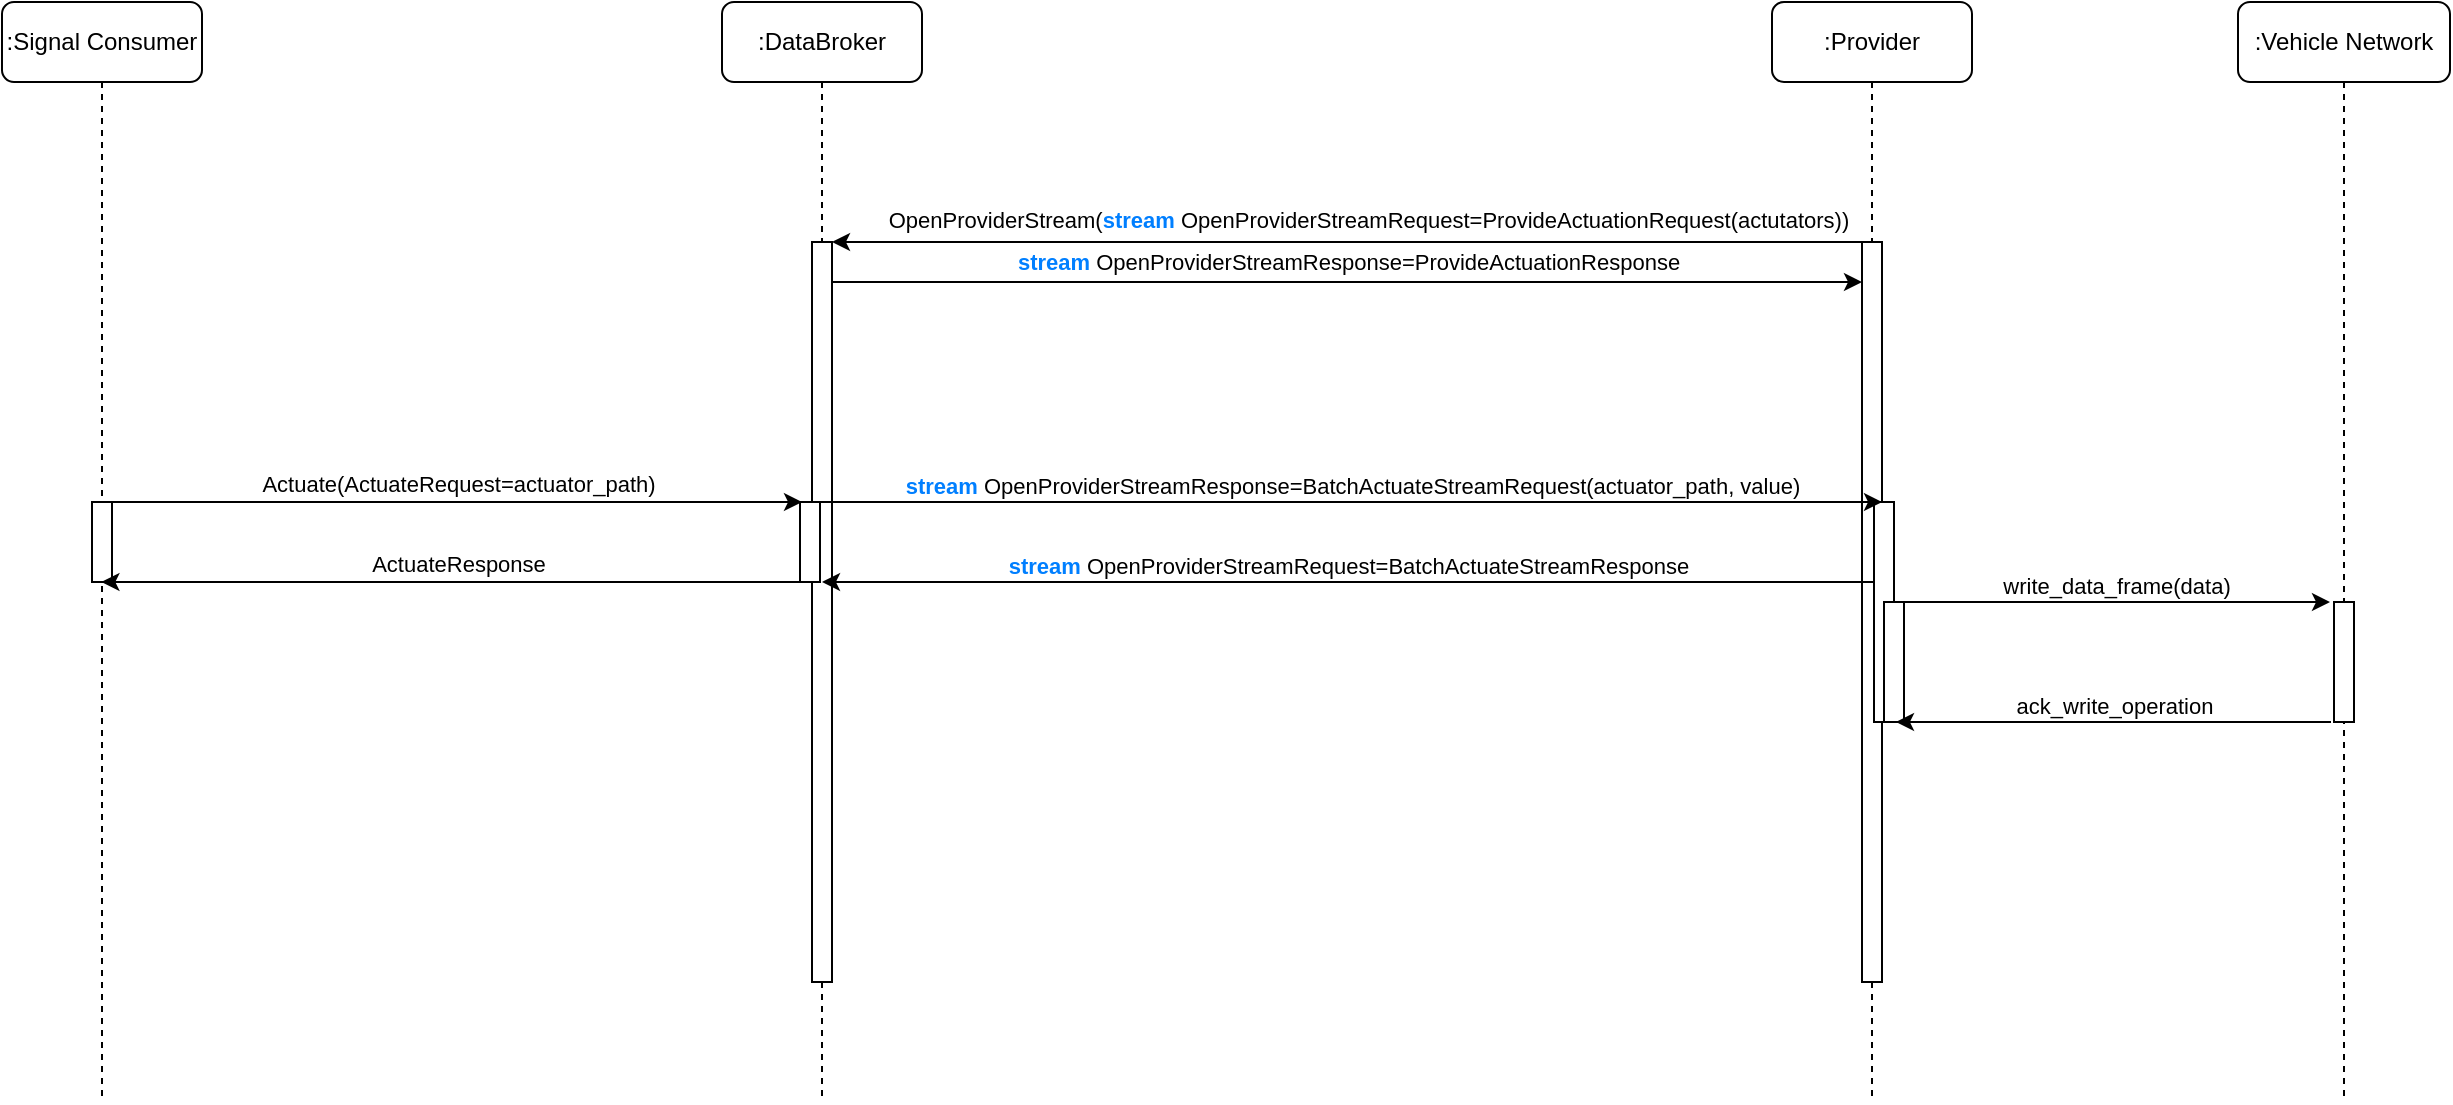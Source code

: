 <mxfile>
    <diagram name="Seite-1" id="DjCrLJOEe4nHxTjUXNSd">
        <mxGraphModel dx="1956" dy="1169" grid="1" gridSize="10" guides="1" tooltips="1" connect="1" arrows="1" fold="1" page="1" pageScale="1" pageWidth="827" pageHeight="1169" math="0" shadow="0">
            <root>
                <mxCell id="0"/>
                <mxCell id="1" parent="0"/>
                <mxCell id="sU0O0qOnpkfrYUOIyIDh-27" value=":DataBroker" style="shape=umlLifeline;perimeter=lifelinePerimeter;whiteSpace=wrap;html=1;container=1;collapsible=0;recursiveResize=0;outlineConnect=0;rounded=1;" parent="1" vertex="1">
                    <mxGeometry x="360" y="40" width="100" height="550" as="geometry"/>
                </mxCell>
                <mxCell id="56O69Gt65AHP2GdqeosO-17" value="" style="html=1;points=[[0,0,0,0,5],[0,1,0,0,-5],[1,0,0,0,5],[1,1,0,0,-5]];perimeter=orthogonalPerimeter;outlineConnect=0;targetShapes=umlLifeline;portConstraint=eastwest;newEdgeStyle={&quot;curved&quot;:0,&quot;rounded&quot;:0};" parent="sU0O0qOnpkfrYUOIyIDh-27" vertex="1">
                    <mxGeometry x="45" y="120" width="10" height="370" as="geometry"/>
                </mxCell>
                <mxCell id="56O69Gt65AHP2GdqeosO-10" value="" style="html=1;points=[[0,0,0,0,5],[0,1,0,0,-5],[1,0,0,0,5],[1,1,0,0,-5]];perimeter=orthogonalPerimeter;outlineConnect=0;targetShapes=umlLifeline;portConstraint=eastwest;newEdgeStyle={&quot;curved&quot;:0,&quot;rounded&quot;:0};" parent="sU0O0qOnpkfrYUOIyIDh-27" vertex="1">
                    <mxGeometry x="39" y="250" width="10" height="40" as="geometry"/>
                </mxCell>
                <mxCell id="sU0O0qOnpkfrYUOIyIDh-33" value=":Signal Consumer" style="shape=umlLifeline;perimeter=lifelinePerimeter;whiteSpace=wrap;html=1;container=1;collapsible=0;recursiveResize=0;outlineConnect=0;rounded=1;" parent="1" vertex="1">
                    <mxGeometry y="40" width="100" height="550" as="geometry"/>
                </mxCell>
                <mxCell id="56O69Gt65AHP2GdqeosO-4" value="" style="html=1;points=[[0,0,0,0,5],[0,1,0,0,-5],[1,0,0,0,5],[1,1,0,0,-5]];perimeter=orthogonalPerimeter;outlineConnect=0;targetShapes=umlLifeline;portConstraint=eastwest;newEdgeStyle={&quot;curved&quot;:0,&quot;rounded&quot;:0};" parent="sU0O0qOnpkfrYUOIyIDh-33" vertex="1">
                    <mxGeometry x="45" y="250" width="10" height="40" as="geometry"/>
                </mxCell>
                <mxCell id="sU0O0qOnpkfrYUOIyIDh-39" value=":Provider" style="shape=umlLifeline;perimeter=lifelinePerimeter;whiteSpace=wrap;html=1;container=1;collapsible=0;recursiveResize=0;outlineConnect=0;rounded=1;" parent="1" vertex="1">
                    <mxGeometry x="885" y="40" width="100" height="550" as="geometry"/>
                </mxCell>
                <mxCell id="56O69Gt65AHP2GdqeosO-18" value="" style="html=1;points=[[0,0,0,0,5],[0,1,0,0,-5],[1,0,0,0,5],[1,1,0,0,-5]];perimeter=orthogonalPerimeter;outlineConnect=0;targetShapes=umlLifeline;portConstraint=eastwest;newEdgeStyle={&quot;curved&quot;:0,&quot;rounded&quot;:0};" parent="sU0O0qOnpkfrYUOIyIDh-39" vertex="1">
                    <mxGeometry x="45" y="120" width="10" height="370" as="geometry"/>
                </mxCell>
                <mxCell id="THUKiZGTHPrwo03LJUuz-1" value="" style="html=1;points=[[0,0,0,0,5],[0,1,0,0,-5],[1,0,0,0,5],[1,1,0,0,-5]];perimeter=orthogonalPerimeter;outlineConnect=0;targetShapes=umlLifeline;portConstraint=eastwest;newEdgeStyle={&quot;curved&quot;:0,&quot;rounded&quot;:0};" parent="sU0O0qOnpkfrYUOIyIDh-39" vertex="1">
                    <mxGeometry x="51" y="250" width="10" height="110" as="geometry"/>
                </mxCell>
                <mxCell id="3" value="" style="html=1;points=[[0,0,0,0,5],[0,1,0,0,-5],[1,0,0,0,5],[1,1,0,0,-5]];perimeter=orthogonalPerimeter;outlineConnect=0;targetShapes=umlLifeline;portConstraint=eastwest;newEdgeStyle={&quot;curved&quot;:0,&quot;rounded&quot;:0};" vertex="1" parent="sU0O0qOnpkfrYUOIyIDh-39">
                    <mxGeometry x="56" y="300" width="10" height="60" as="geometry"/>
                </mxCell>
                <mxCell id="56O69Gt65AHP2GdqeosO-2" value=":Vehicle Network" style="shape=umlLifeline;perimeter=lifelinePerimeter;whiteSpace=wrap;html=1;container=1;collapsible=0;recursiveResize=0;outlineConnect=0;rounded=1;" parent="1" vertex="1">
                    <mxGeometry x="1118" y="40" width="106" height="550" as="geometry"/>
                </mxCell>
                <mxCell id="4" value="" style="html=1;points=[[0,0,0,0,5],[0,1,0,0,-5],[1,0,0,0,5],[1,1,0,0,-5]];perimeter=orthogonalPerimeter;outlineConnect=0;targetShapes=umlLifeline;portConstraint=eastwest;newEdgeStyle={&quot;curved&quot;:0,&quot;rounded&quot;:0};" vertex="1" parent="56O69Gt65AHP2GdqeosO-2">
                    <mxGeometry x="48" y="300" width="10" height="60" as="geometry"/>
                </mxCell>
                <mxCell id="56O69Gt65AHP2GdqeosO-14" value="" style="endArrow=classic;html=1;rounded=0;" parent="1" edge="1">
                    <mxGeometry relative="1" as="geometry">
                        <mxPoint x="405" y="330" as="sourcePoint"/>
                        <mxPoint x="49.7" y="330" as="targetPoint"/>
                    </mxGeometry>
                </mxCell>
                <mxCell id="56O69Gt65AHP2GdqeosO-15" value="ActuateResponse" style="edgeLabel;resizable=0;html=1;;align=center;verticalAlign=middle;" parent="56O69Gt65AHP2GdqeosO-14" connectable="0" vertex="1">
                    <mxGeometry relative="1" as="geometry">
                        <mxPoint y="-9" as="offset"/>
                    </mxGeometry>
                </mxCell>
                <mxCell id="56O69Gt65AHP2GdqeosO-12" value="" style="endArrow=classic;html=1;rounded=0;" parent="1" edge="1">
                    <mxGeometry relative="1" as="geometry">
                        <mxPoint x="55" y="290.0" as="sourcePoint"/>
                        <mxPoint x="400" y="290" as="targetPoint"/>
                    </mxGeometry>
                </mxCell>
                <mxCell id="56O69Gt65AHP2GdqeosO-13" value="Actuate(ActuateRequest=actuator_path)" style="edgeLabel;resizable=0;html=1;;align=center;verticalAlign=middle;" parent="56O69Gt65AHP2GdqeosO-12" connectable="0" vertex="1">
                    <mxGeometry relative="1" as="geometry">
                        <mxPoint y="-9" as="offset"/>
                    </mxGeometry>
                </mxCell>
                <mxCell id="56O69Gt65AHP2GdqeosO-19" value="" style="endArrow=classic;html=1;rounded=0;" parent="1" edge="1" source="56O69Gt65AHP2GdqeosO-18">
                    <mxGeometry relative="1" as="geometry">
                        <mxPoint x="925" y="160" as="sourcePoint"/>
                        <mxPoint x="415" y="160" as="targetPoint"/>
                    </mxGeometry>
                </mxCell>
                <mxCell id="56O69Gt65AHP2GdqeosO-20" value="OpenProviderStream(&lt;b&gt;&lt;font color=&quot;#007fff&quot;&gt;stream&lt;/font&gt;&lt;/b&gt;&amp;nbsp;OpenProviderStreamRequest=ProvideActuationRequest(actutators))" style="edgeLabel;resizable=0;html=1;;align=center;verticalAlign=middle;" parent="56O69Gt65AHP2GdqeosO-19" connectable="0" vertex="1">
                    <mxGeometry relative="1" as="geometry">
                        <mxPoint x="10" y="-11" as="offset"/>
                    </mxGeometry>
                </mxCell>
                <mxCell id="56O69Gt65AHP2GdqeosO-22" value="" style="endArrow=classic;html=1;rounded=0;" parent="1" edge="1" target="56O69Gt65AHP2GdqeosO-18">
                    <mxGeometry relative="1" as="geometry">
                        <mxPoint x="415.035" y="180" as="sourcePoint"/>
                        <mxPoint x="925.0" y="180.0" as="targetPoint"/>
                    </mxGeometry>
                </mxCell>
                <mxCell id="56O69Gt65AHP2GdqeosO-23" value="&lt;b&gt;&lt;font color=&quot;#007fff&quot;&gt;stream&lt;/font&gt;&lt;/b&gt;&amp;nbsp;OpenProviderStreamResponse=ProvideActuationResponse" style="edgeLabel;resizable=0;html=1;;align=center;verticalAlign=middle;" parent="56O69Gt65AHP2GdqeosO-22" connectable="0" vertex="1">
                    <mxGeometry relative="1" as="geometry">
                        <mxPoint y="-10" as="offset"/>
                    </mxGeometry>
                </mxCell>
                <mxCell id="56O69Gt65AHP2GdqeosO-38" value="" style="endArrow=classic;html=1;rounded=0;" parent="1" edge="1" source="THUKiZGTHPrwo03LJUuz-1">
                    <mxGeometry relative="1" as="geometry">
                        <mxPoint x="932" y="329.22" as="sourcePoint"/>
                        <mxPoint x="410" y="330" as="targetPoint"/>
                    </mxGeometry>
                </mxCell>
                <mxCell id="56O69Gt65AHP2GdqeosO-39" value="&lt;b&gt;&lt;font color=&quot;#007fff&quot;&gt;stream&lt;/font&gt;&lt;/b&gt;&amp;nbsp;OpenProviderStreamRequest=BatchActuateStreamResponse" style="edgeLabel;resizable=0;html=1;;align=center;verticalAlign=middle;" parent="56O69Gt65AHP2GdqeosO-38" connectable="0" vertex="1">
                    <mxGeometry relative="1" as="geometry">
                        <mxPoint y="-8" as="offset"/>
                    </mxGeometry>
                </mxCell>
                <mxCell id="56O69Gt65AHP2GdqeosO-40" value="" style="endArrow=classic;html=1;rounded=0;" parent="1" source="56O69Gt65AHP2GdqeosO-10" edge="1">
                    <mxGeometry relative="1" as="geometry">
                        <mxPoint x="415" y="290" as="sourcePoint"/>
                        <mxPoint x="940" y="290" as="targetPoint"/>
                    </mxGeometry>
                </mxCell>
                <mxCell id="56O69Gt65AHP2GdqeosO-41" value="&lt;b&gt;&lt;font color=&quot;#007fff&quot;&gt;stream&lt;/font&gt;&lt;/b&gt;&amp;nbsp;OpenProviderStreamResponse=BatchActuateStreamRequest(actuator_path, value)" style="edgeLabel;resizable=0;html=1;;align=center;verticalAlign=middle;" parent="56O69Gt65AHP2GdqeosO-40" connectable="0" vertex="1">
                    <mxGeometry relative="1" as="geometry">
                        <mxPoint y="-8" as="offset"/>
                    </mxGeometry>
                </mxCell>
                <mxCell id="THUKiZGTHPrwo03LJUuz-2" value="" style="endArrow=classic;html=1;rounded=0;" parent="1" edge="1">
                    <mxGeometry relative="1" as="geometry">
                        <mxPoint x="950" y="340" as="sourcePoint"/>
                        <mxPoint x="1164" y="340" as="targetPoint"/>
                    </mxGeometry>
                </mxCell>
                <mxCell id="THUKiZGTHPrwo03LJUuz-3" value="write_data_frame(data)" style="edgeLabel;resizable=0;html=1;;align=center;verticalAlign=middle;" parent="THUKiZGTHPrwo03LJUuz-2" connectable="0" vertex="1">
                    <mxGeometry relative="1" as="geometry">
                        <mxPoint y="-8" as="offset"/>
                    </mxGeometry>
                </mxCell>
                <mxCell id="THUKiZGTHPrwo03LJUuz-4" value="" style="endArrow=classic;html=1;rounded=0;" parent="1" edge="1">
                    <mxGeometry relative="1" as="geometry">
                        <mxPoint x="1164.5" y="400.0" as="sourcePoint"/>
                        <mxPoint x="947" y="400.0" as="targetPoint"/>
                    </mxGeometry>
                </mxCell>
                <mxCell id="THUKiZGTHPrwo03LJUuz-5" value="ack_write_operation" style="edgeLabel;resizable=0;html=1;;align=center;verticalAlign=middle;" parent="THUKiZGTHPrwo03LJUuz-4" connectable="0" vertex="1">
                    <mxGeometry relative="1" as="geometry">
                        <mxPoint y="-8" as="offset"/>
                    </mxGeometry>
                </mxCell>
            </root>
        </mxGraphModel>
    </diagram>
</mxfile>
